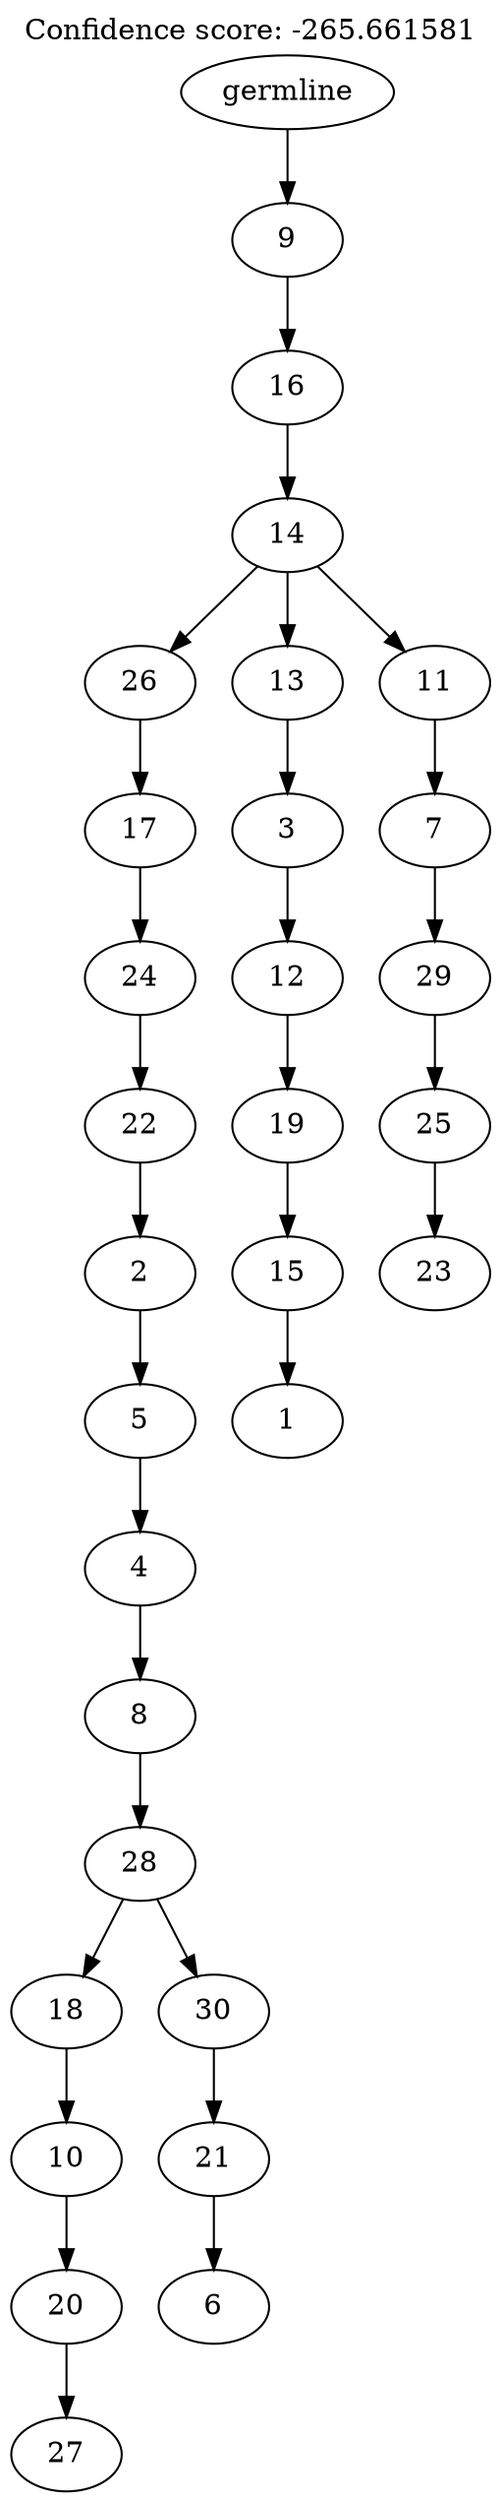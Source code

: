 digraph g {
	"29" -> "30";
	"30" [label="27"];
	"28" -> "29";
	"29" [label="20"];
	"27" -> "28";
	"28" [label="10"];
	"25" -> "26";
	"26" [label="6"];
	"24" -> "25";
	"25" [label="21"];
	"23" -> "24";
	"24" [label="30"];
	"23" -> "27";
	"27" [label="18"];
	"22" -> "23";
	"23" [label="28"];
	"21" -> "22";
	"22" [label="8"];
	"20" -> "21";
	"21" [label="4"];
	"19" -> "20";
	"20" [label="5"];
	"18" -> "19";
	"19" [label="2"];
	"17" -> "18";
	"18" [label="22"];
	"16" -> "17";
	"17" [label="24"];
	"15" -> "16";
	"16" [label="17"];
	"13" -> "14";
	"14" [label="1"];
	"12" -> "13";
	"13" [label="15"];
	"11" -> "12";
	"12" [label="19"];
	"10" -> "11";
	"11" [label="12"];
	"9" -> "10";
	"10" [label="3"];
	"7" -> "8";
	"8" [label="23"];
	"6" -> "7";
	"7" [label="25"];
	"5" -> "6";
	"6" [label="29"];
	"4" -> "5";
	"5" [label="7"];
	"3" -> "4";
	"4" [label="11"];
	"3" -> "9";
	"9" [label="13"];
	"3" -> "15";
	"15" [label="26"];
	"2" -> "3";
	"3" [label="14"];
	"1" -> "2";
	"2" [label="16"];
	"0" -> "1";
	"1" [label="9"];
	"0" [label="germline"];
	labelloc="t";
	label="Confidence score: -265.661581";
}
